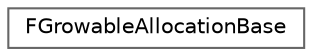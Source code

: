 digraph "Graphical Class Hierarchy"
{
 // INTERACTIVE_SVG=YES
 // LATEX_PDF_SIZE
  bgcolor="transparent";
  edge [fontname=Helvetica,fontsize=10,labelfontname=Helvetica,labelfontsize=10];
  node [fontname=Helvetica,fontsize=10,shape=box,height=0.2,width=0.4];
  rankdir="LR";
  Node0 [id="Node000000",label="FGrowableAllocationBase",height=0.2,width=0.4,color="grey40", fillcolor="white", style="filled",URL="$df/db2/structFGrowableAllocationBase.html",tooltip=" "];
}
